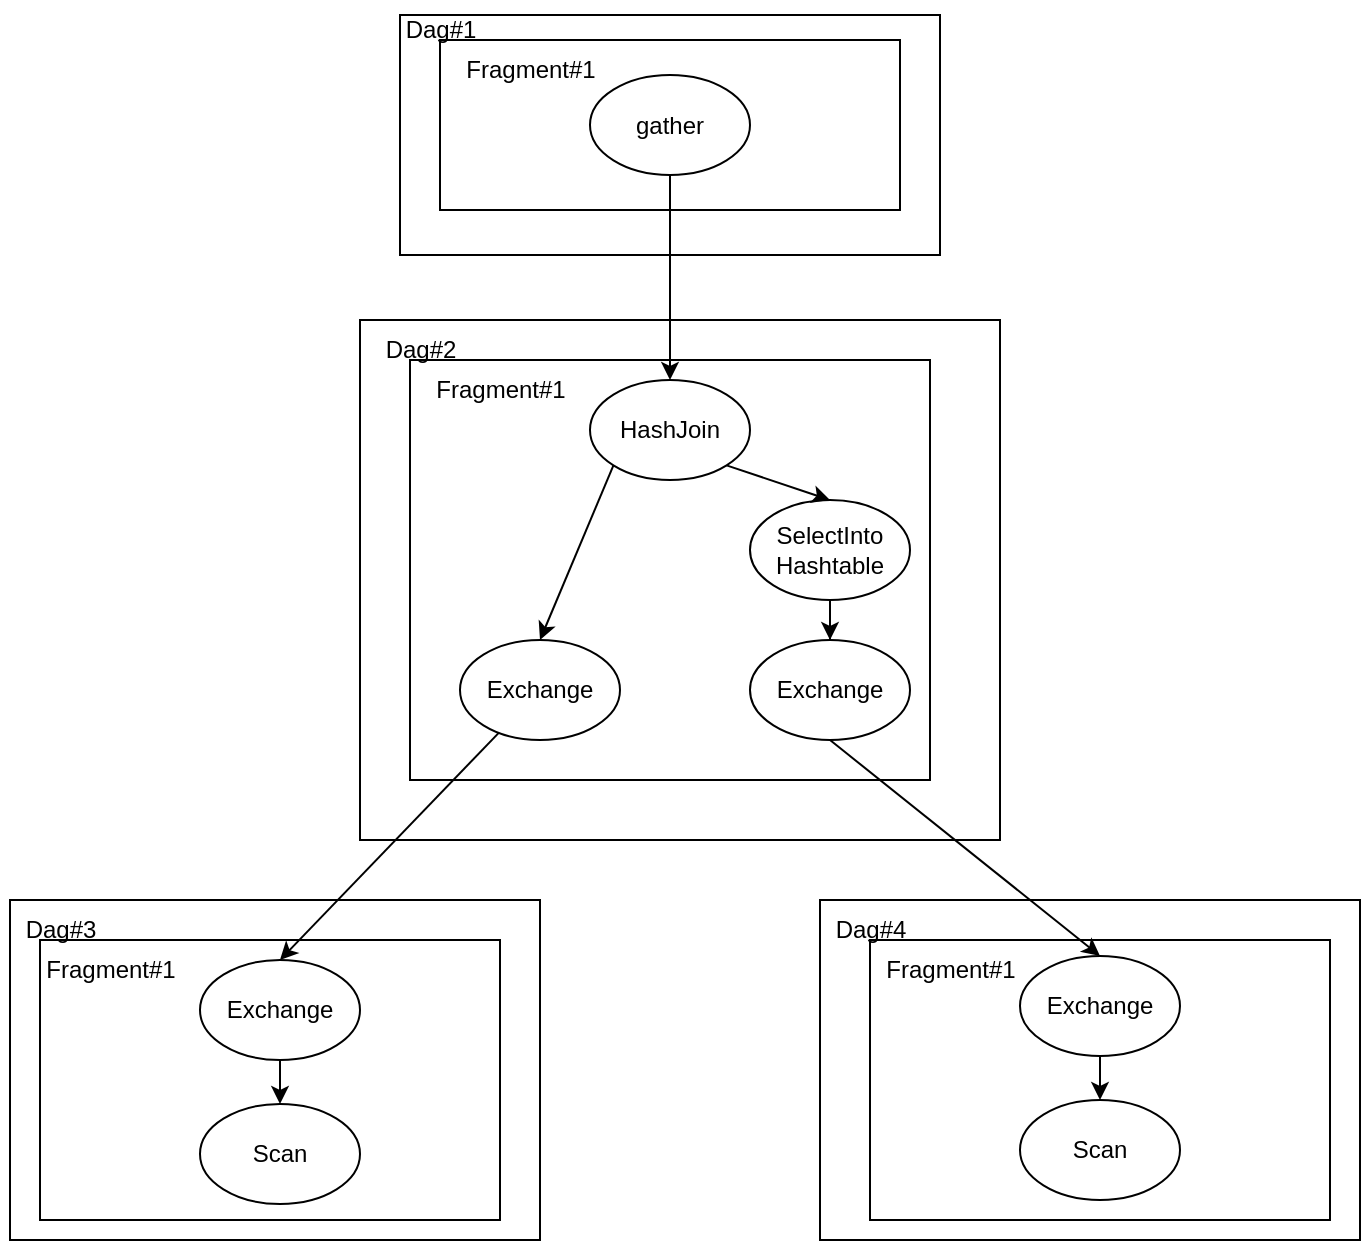 <mxfile version="22.1.9" type="github">
  <diagram name="第 1 页" id="0k4TBifSkERZmbdtbySY">
    <mxGraphModel dx="1314" dy="805" grid="0" gridSize="10" guides="1" tooltips="1" connect="1" arrows="1" fold="1" page="1" pageScale="1" pageWidth="827" pageHeight="1169" math="0" shadow="0">
      <root>
        <mxCell id="0" />
        <mxCell id="1" parent="0" />
        <mxCell id="LGNTD50chUgOsU70D988-14" value="" style="rounded=0;whiteSpace=wrap;html=1;" parent="1" vertex="1">
          <mxGeometry x="460" y="750" width="270" height="170" as="geometry" />
        </mxCell>
        <mxCell id="LGNTD50chUgOsU70D988-35" value="" style="rounded=0;whiteSpace=wrap;html=1;" parent="1" vertex="1">
          <mxGeometry x="485" y="770" width="230" height="140" as="geometry" />
        </mxCell>
        <mxCell id="LGNTD50chUgOsU70D988-13" value="" style="rounded=0;whiteSpace=wrap;html=1;" parent="1" vertex="1">
          <mxGeometry x="55" y="750" width="265" height="170" as="geometry" />
        </mxCell>
        <mxCell id="LGNTD50chUgOsU70D988-6" value="" style="rounded=0;whiteSpace=wrap;html=1;" parent="1" vertex="1">
          <mxGeometry x="230" y="460" width="320" height="260" as="geometry" />
        </mxCell>
        <mxCell id="LGNTD50chUgOsU70D988-2" value="" style="rounded=0;whiteSpace=wrap;html=1;" parent="1" vertex="1">
          <mxGeometry x="255" y="480" width="260" height="210" as="geometry" />
        </mxCell>
        <mxCell id="LGNTD50chUgOsU70D988-1" value="Exchange" style="ellipse;whiteSpace=wrap;html=1;" parent="1" vertex="1">
          <mxGeometry x="280" y="620" width="80" height="50" as="geometry" />
        </mxCell>
        <mxCell id="LGNTD50chUgOsU70D988-26" value="" style="edgeStyle=orthogonalEdgeStyle;rounded=0;orthogonalLoop=1;jettySize=auto;html=1;" parent="1" source="LGNTD50chUgOsU70D988-3" target="LGNTD50chUgOsU70D988-5" edge="1">
          <mxGeometry relative="1" as="geometry" />
        </mxCell>
        <mxCell id="LGNTD50chUgOsU70D988-3" value="SelectInto&lt;br&gt;Hashtable" style="ellipse;whiteSpace=wrap;html=1;" parent="1" vertex="1">
          <mxGeometry x="425" y="550" width="80" height="50" as="geometry" />
        </mxCell>
        <mxCell id="LGNTD50chUgOsU70D988-9" style="rounded=0;orthogonalLoop=1;jettySize=auto;html=1;exitX=1;exitY=1;exitDx=0;exitDy=0;entryX=0.5;entryY=0;entryDx=0;entryDy=0;" parent="1" source="LGNTD50chUgOsU70D988-4" target="LGNTD50chUgOsU70D988-3" edge="1">
          <mxGeometry relative="1" as="geometry" />
        </mxCell>
        <mxCell id="LGNTD50chUgOsU70D988-34" value="" style="rounded=0;whiteSpace=wrap;html=1;" parent="1" vertex="1">
          <mxGeometry x="70" y="770" width="230" height="140" as="geometry" />
        </mxCell>
        <mxCell id="LGNTD50chUgOsU70D988-25" style="rounded=0;orthogonalLoop=1;jettySize=auto;html=1;entryX=0.5;entryY=0;entryDx=0;entryDy=0;" parent="1" source="LGNTD50chUgOsU70D988-1" target="LGNTD50chUgOsU70D988-15" edge="1">
          <mxGeometry relative="1" as="geometry" />
        </mxCell>
        <mxCell id="LGNTD50chUgOsU70D988-12" style="rounded=0;orthogonalLoop=1;jettySize=auto;html=1;exitX=0;exitY=1;exitDx=0;exitDy=0;entryX=0.5;entryY=0;entryDx=0;entryDy=0;" parent="1" source="LGNTD50chUgOsU70D988-4" target="LGNTD50chUgOsU70D988-1" edge="1">
          <mxGeometry relative="1" as="geometry" />
        </mxCell>
        <mxCell id="LGNTD50chUgOsU70D988-4" value="HashJoin" style="ellipse;whiteSpace=wrap;html=1;" parent="1" vertex="1">
          <mxGeometry x="345" y="490" width="80" height="50" as="geometry" />
        </mxCell>
        <mxCell id="LGNTD50chUgOsU70D988-27" style="rounded=0;orthogonalLoop=1;jettySize=auto;html=1;exitX=0.5;exitY=1;exitDx=0;exitDy=0;entryX=0.5;entryY=0;entryDx=0;entryDy=0;" parent="1" source="LGNTD50chUgOsU70D988-5" target="LGNTD50chUgOsU70D988-16" edge="1">
          <mxGeometry relative="1" as="geometry" />
        </mxCell>
        <mxCell id="LGNTD50chUgOsU70D988-5" value="Exchange" style="ellipse;whiteSpace=wrap;html=1;" parent="1" vertex="1">
          <mxGeometry x="425" y="620" width="80" height="50" as="geometry" />
        </mxCell>
        <mxCell id="LGNTD50chUgOsU70D988-21" value="" style="edgeStyle=orthogonalEdgeStyle;rounded=0;orthogonalLoop=1;jettySize=auto;html=1;" parent="1" source="LGNTD50chUgOsU70D988-15" target="LGNTD50chUgOsU70D988-17" edge="1">
          <mxGeometry relative="1" as="geometry" />
        </mxCell>
        <mxCell id="LGNTD50chUgOsU70D988-15" value="Exchange" style="ellipse;whiteSpace=wrap;html=1;" parent="1" vertex="1">
          <mxGeometry x="150" y="780" width="80" height="50" as="geometry" />
        </mxCell>
        <mxCell id="LGNTD50chUgOsU70D988-22" value="" style="edgeStyle=orthogonalEdgeStyle;rounded=0;orthogonalLoop=1;jettySize=auto;html=1;" parent="1" source="LGNTD50chUgOsU70D988-16" target="LGNTD50chUgOsU70D988-18" edge="1">
          <mxGeometry relative="1" as="geometry" />
        </mxCell>
        <mxCell id="LGNTD50chUgOsU70D988-16" value="Exchange" style="ellipse;whiteSpace=wrap;html=1;" parent="1" vertex="1">
          <mxGeometry x="560" y="778" width="80" height="50" as="geometry" />
        </mxCell>
        <mxCell id="LGNTD50chUgOsU70D988-17" value="Scan" style="ellipse;whiteSpace=wrap;html=1;" parent="1" vertex="1">
          <mxGeometry x="150" y="852" width="80" height="50" as="geometry" />
        </mxCell>
        <mxCell id="LGNTD50chUgOsU70D988-18" value="Scan" style="ellipse;whiteSpace=wrap;html=1;" parent="1" vertex="1">
          <mxGeometry x="560" y="850" width="80" height="50" as="geometry" />
        </mxCell>
        <mxCell id="LGNTD50chUgOsU70D988-30" value="" style="rounded=0;whiteSpace=wrap;html=1;" parent="1" vertex="1">
          <mxGeometry x="250" y="307.5" width="270" height="120" as="geometry" />
        </mxCell>
        <mxCell id="LGNTD50chUgOsU70D988-33" value="" style="rounded=0;whiteSpace=wrap;html=1;" parent="1" vertex="1">
          <mxGeometry x="270" y="320" width="230" height="85" as="geometry" />
        </mxCell>
        <mxCell id="LGNTD50chUgOsU70D988-32" style="edgeStyle=orthogonalEdgeStyle;rounded=0;orthogonalLoop=1;jettySize=auto;html=1;" parent="1" source="LGNTD50chUgOsU70D988-31" target="LGNTD50chUgOsU70D988-4" edge="1">
          <mxGeometry relative="1" as="geometry" />
        </mxCell>
        <mxCell id="LGNTD50chUgOsU70D988-31" value="gather" style="ellipse;whiteSpace=wrap;html=1;" parent="1" vertex="1">
          <mxGeometry x="345" y="337.5" width="80" height="50" as="geometry" />
        </mxCell>
        <mxCell id="2ma7Ghk2zAE5fmu_fwJY-1" value="Fragment#1" style="text;html=1;align=center;verticalAlign=middle;resizable=0;points=[];autosize=1;strokeColor=none;fillColor=none;" vertex="1" parent="1">
          <mxGeometry x="480" y="770" width="90" height="30" as="geometry" />
        </mxCell>
        <mxCell id="2ma7Ghk2zAE5fmu_fwJY-2" value="Dag#1" style="text;html=1;align=center;verticalAlign=middle;resizable=0;points=[];autosize=1;strokeColor=none;fillColor=none;" vertex="1" parent="1">
          <mxGeometry x="240" y="300" width="60" height="30" as="geometry" />
        </mxCell>
        <mxCell id="2ma7Ghk2zAE5fmu_fwJY-3" value="Dag#2" style="text;html=1;align=center;verticalAlign=middle;resizable=0;points=[];autosize=1;strokeColor=none;fillColor=none;" vertex="1" parent="1">
          <mxGeometry x="230" y="460" width="60" height="30" as="geometry" />
        </mxCell>
        <mxCell id="2ma7Ghk2zAE5fmu_fwJY-4" value="Dag#3" style="text;html=1;align=center;verticalAlign=middle;resizable=0;points=[];autosize=1;strokeColor=none;fillColor=none;" vertex="1" parent="1">
          <mxGeometry x="50" y="750" width="60" height="30" as="geometry" />
        </mxCell>
        <mxCell id="2ma7Ghk2zAE5fmu_fwJY-5" value="Dag#4" style="text;html=1;align=center;verticalAlign=middle;resizable=0;points=[];autosize=1;strokeColor=none;fillColor=none;" vertex="1" parent="1">
          <mxGeometry x="455" y="750" width="60" height="30" as="geometry" />
        </mxCell>
        <mxCell id="2ma7Ghk2zAE5fmu_fwJY-6" value="Fragment#1" style="text;html=1;align=center;verticalAlign=middle;resizable=0;points=[];autosize=1;strokeColor=none;fillColor=none;" vertex="1" parent="1">
          <mxGeometry x="60" y="770" width="90" height="30" as="geometry" />
        </mxCell>
        <mxCell id="2ma7Ghk2zAE5fmu_fwJY-7" value="Fragment#1" style="text;html=1;align=center;verticalAlign=middle;resizable=0;points=[];autosize=1;strokeColor=none;fillColor=none;" vertex="1" parent="1">
          <mxGeometry x="270" y="320" width="90" height="30" as="geometry" />
        </mxCell>
        <mxCell id="2ma7Ghk2zAE5fmu_fwJY-8" value="Fragment#1" style="text;html=1;align=center;verticalAlign=middle;resizable=0;points=[];autosize=1;strokeColor=none;fillColor=none;" vertex="1" parent="1">
          <mxGeometry x="255" y="480" width="90" height="30" as="geometry" />
        </mxCell>
      </root>
    </mxGraphModel>
  </diagram>
</mxfile>
